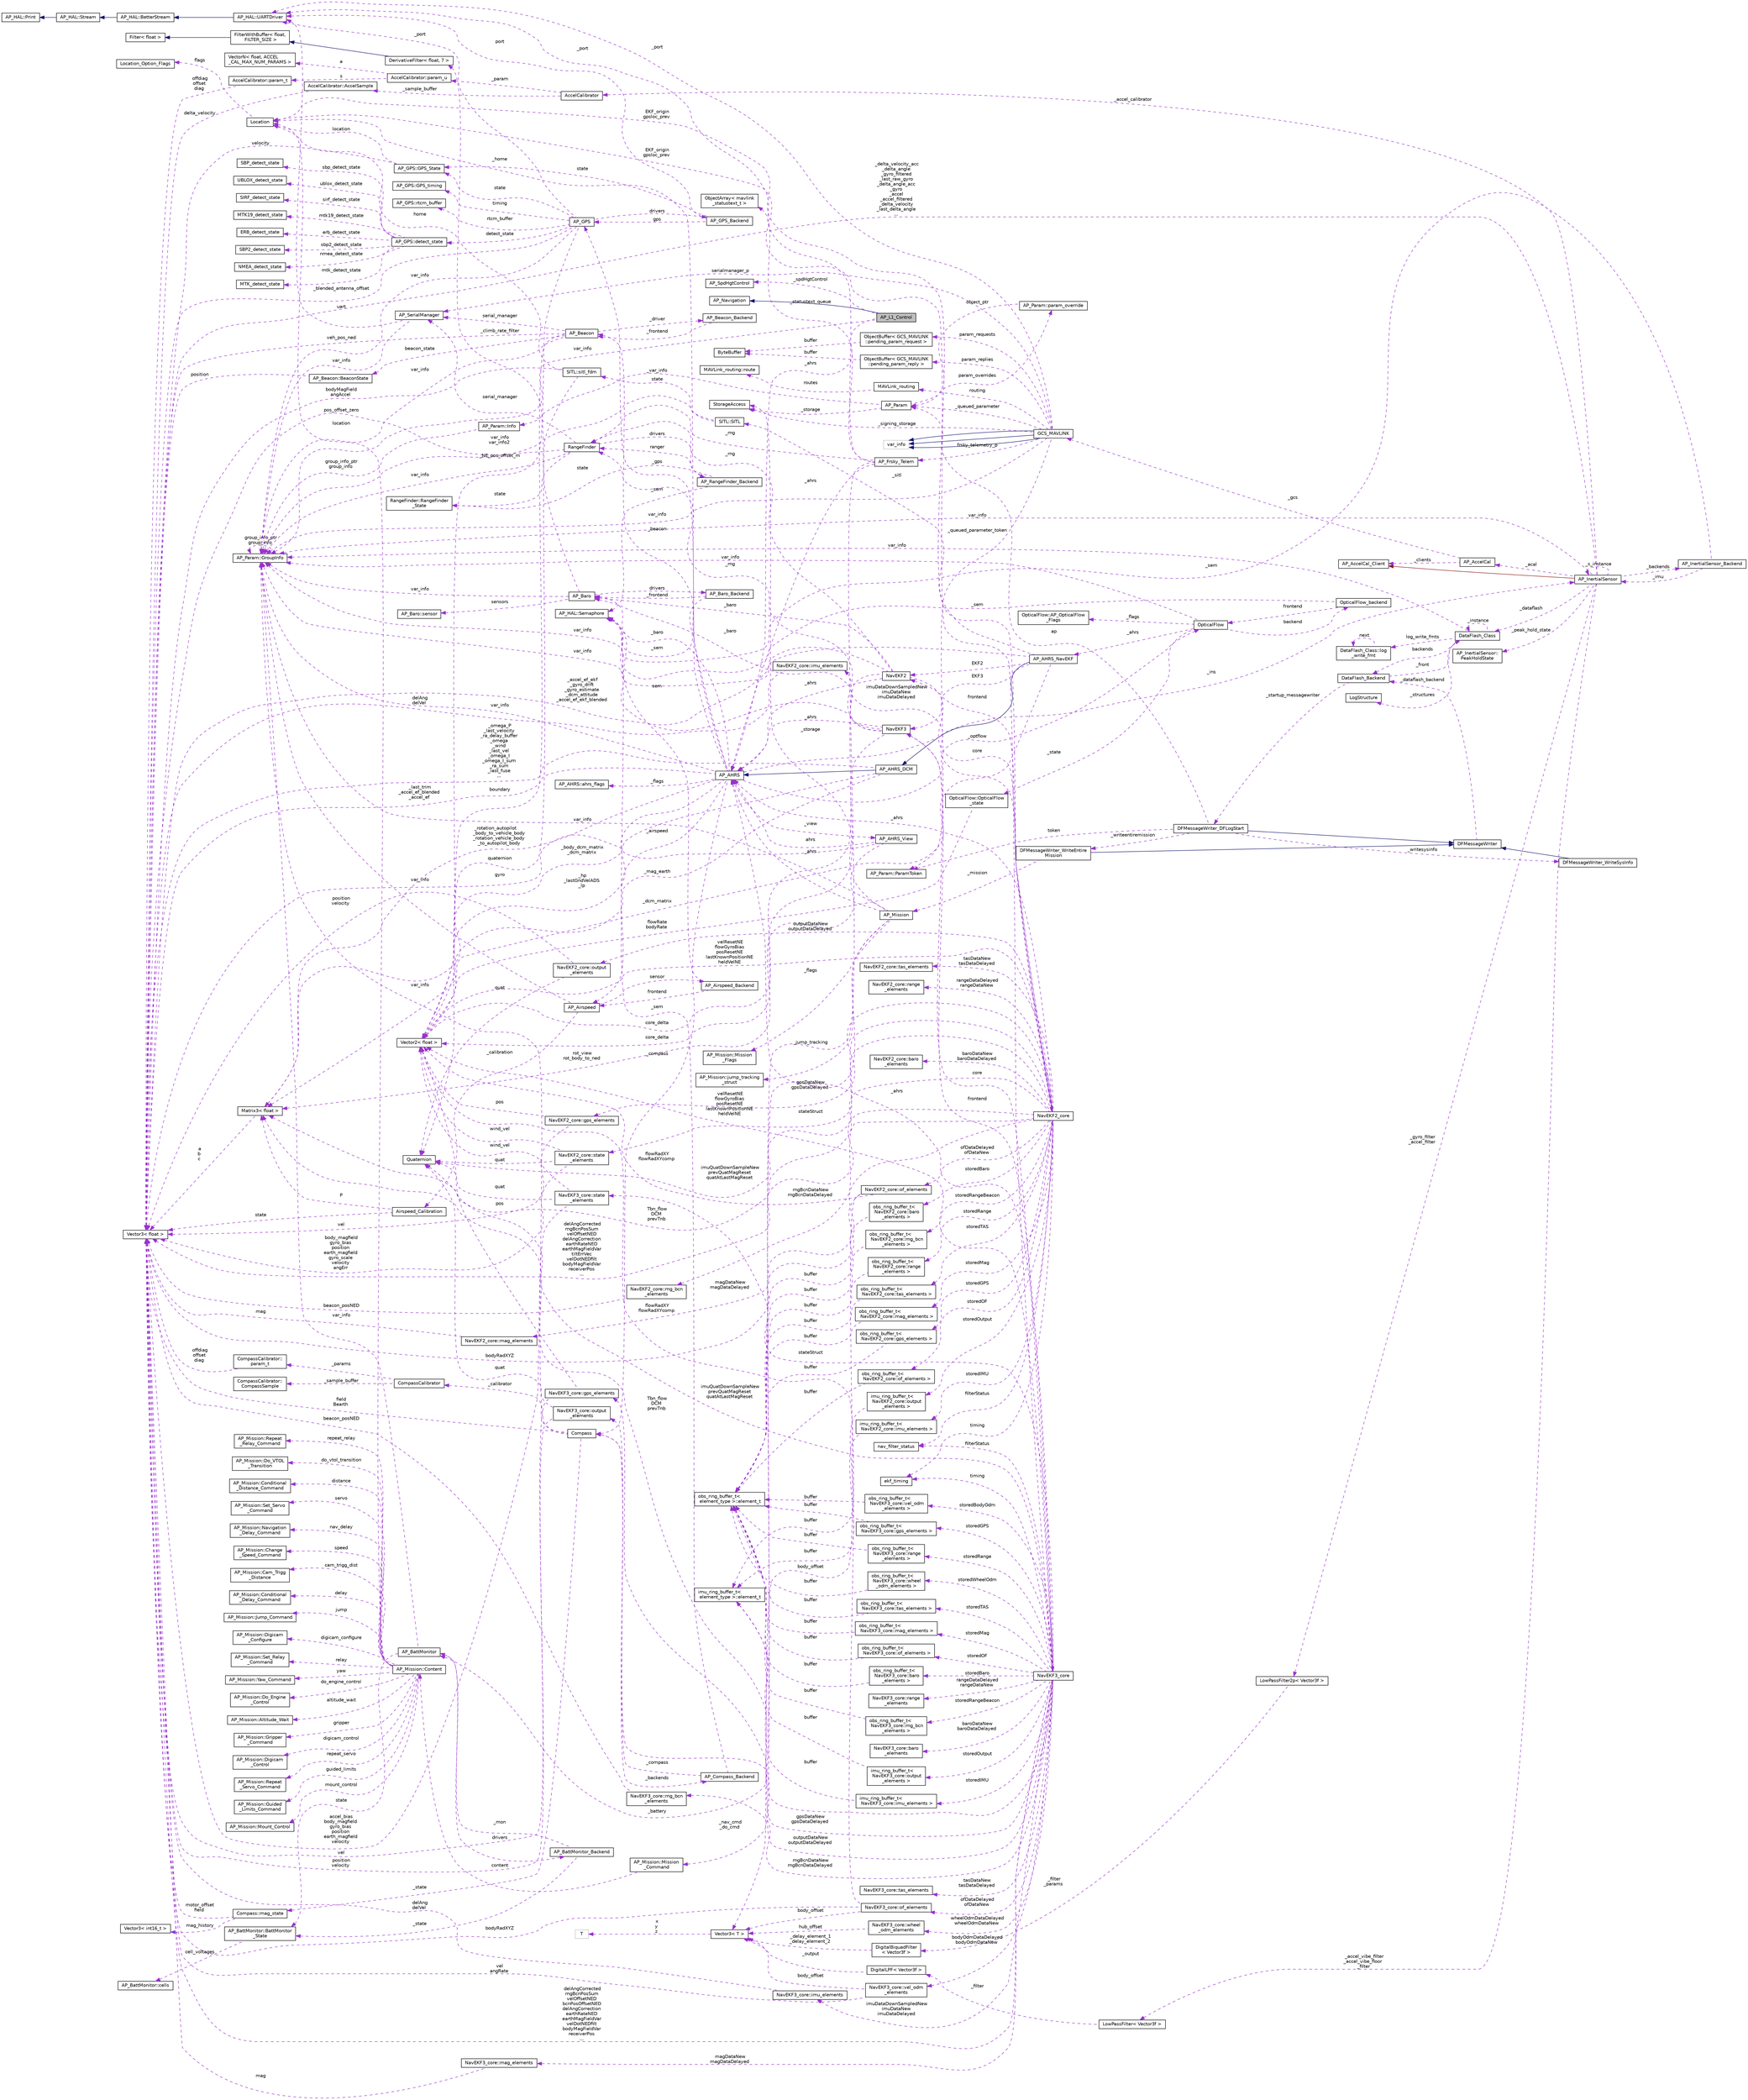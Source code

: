 digraph "AP_L1_Control"
{
 // INTERACTIVE_SVG=YES
  edge [fontname="Helvetica",fontsize="10",labelfontname="Helvetica",labelfontsize="10"];
  node [fontname="Helvetica",fontsize="10",shape=record];
  rankdir="LR";
  Node1 [label="AP_L1_Control",height=0.2,width=0.4,color="black", fillcolor="grey75", style="filled", fontcolor="black"];
  Node2 -> Node1 [dir="back",color="midnightblue",fontsize="10",style="solid",fontname="Helvetica"];
  Node2 [label="AP_Navigation",height=0.2,width=0.4,color="black", fillcolor="white", style="filled",URL="$classAP__Navigation.html"];
  Node3 -> Node1 [dir="back",color="darkorchid3",fontsize="10",style="dashed",label=" var_info" ,fontname="Helvetica"];
  Node3 [label="AP_Param::GroupInfo",height=0.2,width=0.4,color="black", fillcolor="white", style="filled",URL="$structAP__Param_1_1GroupInfo.html"];
  Node3 -> Node3 [dir="back",color="darkorchid3",fontsize="10",style="dashed",label=" group_info_ptr\ngroup_info" ,fontname="Helvetica"];
  Node4 -> Node1 [dir="back",color="darkorchid3",fontsize="10",style="dashed",label=" _spdHgtControl" ,fontname="Helvetica"];
  Node4 [label="AP_SpdHgtControl",height=0.2,width=0.4,color="black", fillcolor="white", style="filled",URL="$classAP__SpdHgtControl.html"];
  Node5 -> Node1 [dir="back",color="darkorchid3",fontsize="10",style="dashed",label=" _ahrs" ,fontname="Helvetica"];
  Node5 [label="AP_AHRS",height=0.2,width=0.4,color="black", fillcolor="white", style="filled",URL="$classAP__AHRS.html"];
  Node6 -> Node5 [dir="back",color="darkorchid3",fontsize="10",style="dashed",label=" _rotation_autopilot\l_body_to_vehicle_body\n_rotation_vehicle_body\l_to_autopilot_body" ,fontname="Helvetica"];
  Node6 [label="Matrix3\< float \>",height=0.2,width=0.4,color="black", fillcolor="white", style="filled",URL="$classMatrix3.html"];
  Node7 -> Node6 [dir="back",color="darkorchid3",fontsize="10",style="dashed",label=" a\nb\nc" ,fontname="Helvetica"];
  Node7 [label="Vector3\< float \>",height=0.2,width=0.4,color="black", fillcolor="white", style="filled",URL="$classVector3.html"];
  Node8 -> Node5 [dir="back",color="darkorchid3",fontsize="10",style="dashed",label=" _flags" ,fontname="Helvetica"];
  Node8 [label="AP_AHRS::ahrs_flags",height=0.2,width=0.4,color="black", fillcolor="white", style="filled",URL="$structAP__AHRS_1_1ahrs__flags.html"];
  Node9 -> Node5 [dir="back",color="darkorchid3",fontsize="10",style="dashed",label=" _baro" ,fontname="Helvetica"];
  Node9 [label="AP_Baro",height=0.2,width=0.4,color="black", fillcolor="white", style="filled",URL="$classAP__Baro.html"];
  Node10 -> Node9 [dir="back",color="darkorchid3",fontsize="10",style="dashed",label=" sensors" ,fontname="Helvetica"];
  Node10 [label="AP_Baro::sensor",height=0.2,width=0.4,color="black", fillcolor="white", style="filled",URL="$structAP__Baro_1_1sensor.html"];
  Node11 -> Node9 [dir="back",color="darkorchid3",fontsize="10",style="dashed",label=" _climb_rate_filter" ,fontname="Helvetica"];
  Node11 [label="DerivativeFilter\< float, 7 \>",height=0.2,width=0.4,color="black", fillcolor="white", style="filled",URL="$classDerivativeFilter.html"];
  Node12 -> Node11 [dir="back",color="midnightblue",fontsize="10",style="solid",fontname="Helvetica"];
  Node12 [label="FilterWithBuffer\< float,\l FILTER_SIZE \>",height=0.2,width=0.4,color="black", fillcolor="white", style="filled",URL="$classFilterWithBuffer.html"];
  Node13 -> Node12 [dir="back",color="midnightblue",fontsize="10",style="solid",fontname="Helvetica"];
  Node13 [label="Filter\< float \>",height=0.2,width=0.4,color="black", fillcolor="white", style="filled",URL="$classFilter.html"];
  Node3 -> Node9 [dir="back",color="darkorchid3",fontsize="10",style="dashed",label=" var_info" ,fontname="Helvetica"];
  Node14 -> Node9 [dir="back",color="darkorchid3",fontsize="10",style="dashed",label=" drivers" ,fontname="Helvetica"];
  Node14 [label="AP_Baro_Backend",height=0.2,width=0.4,color="black", fillcolor="white", style="filled",URL="$classAP__Baro__Backend.html"];
  Node9 -> Node14 [dir="back",color="darkorchid3",fontsize="10",style="dashed",label=" _frontend" ,fontname="Helvetica"];
  Node15 -> Node14 [dir="back",color="darkorchid3",fontsize="10",style="dashed",label=" _sem" ,fontname="Helvetica"];
  Node15 [label="AP_HAL::Semaphore",height=0.2,width=0.4,color="black", fillcolor="white", style="filled",URL="$classAP__HAL_1_1Semaphore.html"];
  Node16 -> Node5 [dir="back",color="darkorchid3",fontsize="10",style="dashed",label=" _optflow" ,fontname="Helvetica"];
  Node16 [label="OpticalFlow",height=0.2,width=0.4,color="black", fillcolor="white", style="filled",URL="$classOpticalFlow.html"];
  Node17 -> Node16 [dir="back",color="darkorchid3",fontsize="10",style="dashed",label=" _ahrs" ,fontname="Helvetica"];
  Node17 [label="AP_AHRS_NavEKF",height=0.2,width=0.4,color="black", fillcolor="white", style="filled",URL="$classAP__AHRS__NavEKF.html"];
  Node18 -> Node17 [dir="back",color="midnightblue",fontsize="10",style="solid",fontname="Helvetica"];
  Node18 [label="AP_AHRS_DCM",height=0.2,width=0.4,color="black", fillcolor="white", style="filled",URL="$classAP__AHRS__DCM.html"];
  Node5 -> Node18 [dir="back",color="midnightblue",fontsize="10",style="solid",fontname="Helvetica"];
  Node6 -> Node18 [dir="back",color="darkorchid3",fontsize="10",style="dashed",label=" _body_dcm_matrix\n_dcm_matrix" ,fontname="Helvetica"];
  Node7 -> Node18 [dir="back",color="darkorchid3",fontsize="10",style="dashed",label=" _omega_P\n_last_velocity\n_ra_delay_buffer\n_omega\n_wind\n_last_vel\n_omega_I\n_omega_I_sum\n_ra_sum\n_last_fuse\n..." ,fontname="Helvetica"];
  Node19 -> Node18 [dir="back",color="darkorchid3",fontsize="10",style="dashed",label=" _mag_earth" ,fontname="Helvetica"];
  Node19 [label="Vector2\< float \>",height=0.2,width=0.4,color="black", fillcolor="white", style="filled",URL="$structVector2.html"];
  Node6 -> Node17 [dir="back",color="darkorchid3",fontsize="10",style="dashed",label=" _dcm_matrix" ,fontname="Helvetica"];
  Node20 -> Node17 [dir="back",color="darkorchid3",fontsize="10",style="dashed",label=" EKF2" ,fontname="Helvetica"];
  Node20 [label="NavEKF2",height=0.2,width=0.4,color="black", fillcolor="white", style="filled",URL="$classNavEKF2.html"];
  Node9 -> Node20 [dir="back",color="darkorchid3",fontsize="10",style="dashed",label=" _baro" ,fontname="Helvetica"];
  Node3 -> Node20 [dir="back",color="darkorchid3",fontsize="10",style="dashed",label=" var_info" ,fontname="Helvetica"];
  Node19 -> Node20 [dir="back",color="darkorchid3",fontsize="10",style="dashed",label=" core_delta" ,fontname="Helvetica"];
  Node21 -> Node20 [dir="back",color="darkorchid3",fontsize="10",style="dashed",label=" _rng" ,fontname="Helvetica"];
  Node21 [label="RangeFinder",height=0.2,width=0.4,color="black", fillcolor="white", style="filled",URL="$classRangeFinder.html"];
  Node22 -> Node21 [dir="back",color="darkorchid3",fontsize="10",style="dashed",label=" serial_manager" ,fontname="Helvetica"];
  Node22 [label="AP_SerialManager",height=0.2,width=0.4,color="black", fillcolor="white", style="filled",URL="$classAP__SerialManager.html"];
  Node23 -> Node22 [dir="back",color="darkorchid3",fontsize="10",style="dashed",label=" uart" ,fontname="Helvetica"];
  Node23 [label="AP_HAL::UARTDriver",height=0.2,width=0.4,color="black", fillcolor="white", style="filled",URL="$classAP__HAL_1_1UARTDriver.html"];
  Node24 -> Node23 [dir="back",color="midnightblue",fontsize="10",style="solid",fontname="Helvetica"];
  Node24 [label="AP_HAL::BetterStream",height=0.2,width=0.4,color="black", fillcolor="white", style="filled",URL="$classAP__HAL_1_1BetterStream.html"];
  Node25 -> Node24 [dir="back",color="midnightblue",fontsize="10",style="solid",fontname="Helvetica"];
  Node25 [label="AP_HAL::Stream",height=0.2,width=0.4,color="black", fillcolor="white", style="filled",URL="$classAP__HAL_1_1Stream.html"];
  Node26 -> Node25 [dir="back",color="midnightblue",fontsize="10",style="solid",fontname="Helvetica"];
  Node26 [label="AP_HAL::Print",height=0.2,width=0.4,color="black", fillcolor="white", style="filled",URL="$classAP__HAL_1_1Print.html"];
  Node3 -> Node22 [dir="back",color="darkorchid3",fontsize="10",style="dashed",label=" var_info" ,fontname="Helvetica"];
  Node27 -> Node21 [dir="back",color="darkorchid3",fontsize="10",style="dashed",label=" state" ,fontname="Helvetica"];
  Node27 [label="RangeFinder::RangeFinder\l_State",height=0.2,width=0.4,color="black", fillcolor="white", style="filled",URL="$structRangeFinder_1_1RangeFinder__State.html"];
  Node3 -> Node21 [dir="back",color="darkorchid3",fontsize="10",style="dashed",label=" var_info" ,fontname="Helvetica"];
  Node7 -> Node21 [dir="back",color="darkorchid3",fontsize="10",style="dashed",label=" pos_offset_zero" ,fontname="Helvetica"];
  Node28 -> Node21 [dir="back",color="darkorchid3",fontsize="10",style="dashed",label=" drivers" ,fontname="Helvetica"];
  Node28 [label="AP_RangeFinder_Backend",height=0.2,width=0.4,color="black", fillcolor="white", style="filled",URL="$classAP__RangeFinder__Backend.html"];
  Node27 -> Node28 [dir="back",color="darkorchid3",fontsize="10",style="dashed",label=" state" ,fontname="Helvetica"];
  Node15 -> Node28 [dir="back",color="darkorchid3",fontsize="10",style="dashed",label=" _sem" ,fontname="Helvetica"];
  Node21 -> Node28 [dir="back",color="darkorchid3",fontsize="10",style="dashed",label=" ranger" ,fontname="Helvetica"];
  Node5 -> Node20 [dir="back",color="darkorchid3",fontsize="10",style="dashed",label=" _ahrs" ,fontname="Helvetica"];
  Node29 -> Node20 [dir="back",color="darkorchid3",fontsize="10",style="dashed",label=" core" ,fontname="Helvetica"];
  Node29 [label="NavEKF2_core",height=0.2,width=0.4,color="black", fillcolor="white", style="filled",URL="$classNavEKF2__core.html"];
  Node30 -> Node29 [dir="back",color="darkorchid3",fontsize="10",style="dashed",label=" magDataNew\nmagDataDelayed" ,fontname="Helvetica"];
  Node30 [label="NavEKF2_core::mag_elements",height=0.2,width=0.4,color="black", fillcolor="white", style="filled",URL="$structNavEKF2__core_1_1mag__elements.html"];
  Node7 -> Node30 [dir="back",color="darkorchid3",fontsize="10",style="dashed",label=" mag" ,fontname="Helvetica"];
  Node6 -> Node29 [dir="back",color="darkorchid3",fontsize="10",style="dashed",label=" Tbn_flow\nDCM\nprevTnb" ,fontname="Helvetica"];
  Node20 -> Node29 [dir="back",color="darkorchid3",fontsize="10",style="dashed",label=" frontend" ,fontname="Helvetica"];
  Node31 -> Node29 [dir="back",color="darkorchid3",fontsize="10",style="dashed",label=" baroDataNew\nbaroDataDelayed" ,fontname="Helvetica"];
  Node31 [label="NavEKF2_core::baro\l_elements",height=0.2,width=0.4,color="black", fillcolor="white", style="filled",URL="$structNavEKF2__core_1_1baro__elements.html"];
  Node32 -> Node29 [dir="back",color="darkorchid3",fontsize="10",style="dashed",label=" storedIMU" ,fontname="Helvetica"];
  Node32 [label="imu_ring_buffer_t\<\l NavEKF2_core::imu_elements \>",height=0.2,width=0.4,color="black", fillcolor="white", style="filled",URL="$classimu__ring__buffer__t.html"];
  Node33 -> Node32 [dir="back",color="darkorchid3",fontsize="10",style="dashed",label=" buffer" ,fontname="Helvetica"];
  Node33 [label="imu_ring_buffer_t\<\l element_type \>::element_t",height=0.2,width=0.4,color="black", fillcolor="white", style="filled",URL="$structimu__ring__buffer__t_1_1element__t.html"];
  Node34 -> Node29 [dir="back",color="darkorchid3",fontsize="10",style="dashed",label=" rngBcnDataNew\nrngBcnDataDelayed" ,fontname="Helvetica"];
  Node34 [label="NavEKF2_core::rng_bcn\l_elements",height=0.2,width=0.4,color="black", fillcolor="white", style="filled",URL="$structNavEKF2__core_1_1rng__bcn__elements.html"];
  Node7 -> Node34 [dir="back",color="darkorchid3",fontsize="10",style="dashed",label=" beacon_posNED" ,fontname="Helvetica"];
  Node35 -> Node29 [dir="back",color="darkorchid3",fontsize="10",style="dashed",label=" ofDataDelayed\nofDataNew" ,fontname="Helvetica"];
  Node35 [label="NavEKF2_core::of_elements",height=0.2,width=0.4,color="black", fillcolor="white", style="filled",URL="$structNavEKF2__core_1_1of__elements.html"];
  Node7 -> Node35 [dir="back",color="darkorchid3",fontsize="10",style="dashed",label=" bodyRadXYZ" ,fontname="Helvetica"];
  Node36 -> Node35 [dir="back",color="darkorchid3",fontsize="10",style="dashed",label=" body_offset" ,fontname="Helvetica"];
  Node36 [label="Vector3\< T \>",height=0.2,width=0.4,color="black", fillcolor="white", style="filled",URL="$classVector3.html"];
  Node37 -> Node36 [dir="back",color="darkorchid3",fontsize="10",style="dashed",label=" x\ny\nz" ,fontname="Helvetica"];
  Node37 [label="T",height=0.2,width=0.4,color="grey75", fillcolor="white", style="filled"];
  Node19 -> Node35 [dir="back",color="darkorchid3",fontsize="10",style="dashed",label=" flowRadXY\nflowRadXYcomp" ,fontname="Helvetica"];
  Node38 -> Node29 [dir="back",color="darkorchid3",fontsize="10",style="dashed",label=" storedGPS" ,fontname="Helvetica"];
  Node38 [label="obs_ring_buffer_t\<\l NavEKF2_core::gps_elements \>",height=0.2,width=0.4,color="black", fillcolor="white", style="filled",URL="$classobs__ring__buffer__t.html"];
  Node39 -> Node38 [dir="back",color="darkorchid3",fontsize="10",style="dashed",label=" buffer" ,fontname="Helvetica"];
  Node39 [label="obs_ring_buffer_t\<\l element_type \>::element_t",height=0.2,width=0.4,color="black", fillcolor="white", style="filled",URL="$structobs__ring__buffer__t_1_1element__t.html"];
  Node40 -> Node29 [dir="back",color="darkorchid3",fontsize="10",style="dashed",label=" timing" ,fontname="Helvetica"];
  Node40 [label="ekf_timing",height=0.2,width=0.4,color="black", fillcolor="white", style="filled",URL="$structekf__timing.html"];
  Node41 -> Node29 [dir="back",color="darkorchid3",fontsize="10",style="dashed",label=" tasDataNew\ntasDataDelayed" ,fontname="Helvetica"];
  Node41 [label="NavEKF2_core::tas_elements",height=0.2,width=0.4,color="black", fillcolor="white", style="filled",URL="$structNavEKF2__core_1_1tas__elements.html"];
  Node42 -> Node29 [dir="back",color="darkorchid3",fontsize="10",style="dashed",label=" imuQuatDownSampleNew\nprevQuatMagReset\nquatAtLastMagReset" ,fontname="Helvetica"];
  Node42 [label="Quaternion",height=0.2,width=0.4,color="black", fillcolor="white", style="filled",URL="$classQuaternion.html"];
  Node43 -> Node29 [dir="back",color="darkorchid3",fontsize="10",style="dashed",label=" stateStruct" ,fontname="Helvetica"];
  Node43 [label="NavEKF2_core::state\l_elements",height=0.2,width=0.4,color="black", fillcolor="white", style="filled",URL="$structNavEKF2__core_1_1state__elements.html"];
  Node42 -> Node43 [dir="back",color="darkorchid3",fontsize="10",style="dashed",label=" quat" ,fontname="Helvetica"];
  Node7 -> Node43 [dir="back",color="darkorchid3",fontsize="10",style="dashed",label=" body_magfield\ngyro_bias\nposition\nearth_magfield\ngyro_scale\nvelocity\nangErr" ,fontname="Helvetica"];
  Node19 -> Node43 [dir="back",color="darkorchid3",fontsize="10",style="dashed",label=" wind_vel" ,fontname="Helvetica"];
  Node44 -> Node29 [dir="back",color="darkorchid3",fontsize="10",style="dashed",label=" storedOF" ,fontname="Helvetica"];
  Node44 [label="obs_ring_buffer_t\<\l NavEKF2_core::of_elements \>",height=0.2,width=0.4,color="black", fillcolor="white", style="filled",URL="$classobs__ring__buffer__t.html"];
  Node39 -> Node44 [dir="back",color="darkorchid3",fontsize="10",style="dashed",label=" buffer" ,fontname="Helvetica"];
  Node45 -> Node29 [dir="back",color="darkorchid3",fontsize="10",style="dashed",label=" imuDataDownSampledNew\nimuDataNew\nimuDataDelayed" ,fontname="Helvetica"];
  Node45 [label="NavEKF2_core::imu_elements",height=0.2,width=0.4,color="black", fillcolor="white", style="filled",URL="$structNavEKF2__core_1_1imu__elements.html"];
  Node7 -> Node45 [dir="back",color="darkorchid3",fontsize="10",style="dashed",label=" delAng\ndelVel" ,fontname="Helvetica"];
  Node7 -> Node29 [dir="back",color="darkorchid3",fontsize="10",style="dashed",label=" delAngCorrected\nrngBcnPosSum\nvelOffsetNED\ndelAngCorrection\nearthRateNED\nearthMagFieldVar\ntiltErrVec\nvelDotNEDfilt\nbodyMagFieldVar\nreceiverPos\n..." ,fontname="Helvetica"];
  Node46 -> Node29 [dir="back",color="darkorchid3",fontsize="10",style="dashed",label=" filterStatus" ,fontname="Helvetica"];
  Node46 [label="nav_filter_status",height=0.2,width=0.4,color="black", fillcolor="white", style="filled",URL="$unionnav__filter__status.html"];
  Node47 -> Node29 [dir="back",color="darkorchid3",fontsize="10",style="dashed",label=" outputDataNew\noutputDataDelayed" ,fontname="Helvetica"];
  Node47 [label="NavEKF2_core::output\l_elements",height=0.2,width=0.4,color="black", fillcolor="white", style="filled",URL="$structNavEKF2__core_1_1output__elements.html"];
  Node42 -> Node47 [dir="back",color="darkorchid3",fontsize="10",style="dashed",label=" quat" ,fontname="Helvetica"];
  Node7 -> Node47 [dir="back",color="darkorchid3",fontsize="10",style="dashed",label=" position\nvelocity" ,fontname="Helvetica"];
  Node48 -> Node29 [dir="back",color="darkorchid3",fontsize="10",style="dashed",label=" gpsDataNew\ngpsDataDelayed" ,fontname="Helvetica"];
  Node48 [label="NavEKF2_core::gps_elements",height=0.2,width=0.4,color="black", fillcolor="white", style="filled",URL="$structNavEKF2__core_1_1gps__elements.html"];
  Node7 -> Node48 [dir="back",color="darkorchid3",fontsize="10",style="dashed",label=" vel" ,fontname="Helvetica"];
  Node19 -> Node48 [dir="back",color="darkorchid3",fontsize="10",style="dashed",label=" pos" ,fontname="Helvetica"];
  Node19 -> Node29 [dir="back",color="darkorchid3",fontsize="10",style="dashed",label=" velResetNE\nflowGyroBias\nposResetNE\nlastKnownPositionNE\nheldVelNE" ,fontname="Helvetica"];
  Node49 -> Node29 [dir="back",color="darkorchid3",fontsize="10",style="dashed",label=" storedBaro" ,fontname="Helvetica"];
  Node49 [label="obs_ring_buffer_t\<\l NavEKF2_core::baro\l_elements \>",height=0.2,width=0.4,color="black", fillcolor="white", style="filled",URL="$classobs__ring__buffer__t.html"];
  Node39 -> Node49 [dir="back",color="darkorchid3",fontsize="10",style="dashed",label=" buffer" ,fontname="Helvetica"];
  Node50 -> Node29 [dir="back",color="darkorchid3",fontsize="10",style="dashed",label=" storedRangeBeacon" ,fontname="Helvetica"];
  Node50 [label="obs_ring_buffer_t\<\l NavEKF2_core::rng_bcn\l_elements \>",height=0.2,width=0.4,color="black", fillcolor="white", style="filled",URL="$classobs__ring__buffer__t.html"];
  Node39 -> Node50 [dir="back",color="darkorchid3",fontsize="10",style="dashed",label=" buffer" ,fontname="Helvetica"];
  Node51 -> Node29 [dir="back",color="darkorchid3",fontsize="10",style="dashed",label=" storedRange" ,fontname="Helvetica"];
  Node51 [label="obs_ring_buffer_t\<\l NavEKF2_core::range\l_elements \>",height=0.2,width=0.4,color="black", fillcolor="white", style="filled",URL="$classobs__ring__buffer__t.html"];
  Node39 -> Node51 [dir="back",color="darkorchid3",fontsize="10",style="dashed",label=" buffer" ,fontname="Helvetica"];
  Node52 -> Node29 [dir="back",color="darkorchid3",fontsize="10",style="dashed",label=" storedTAS" ,fontname="Helvetica"];
  Node52 [label="obs_ring_buffer_t\<\l NavEKF2_core::tas_elements \>",height=0.2,width=0.4,color="black", fillcolor="white", style="filled",URL="$classobs__ring__buffer__t.html"];
  Node39 -> Node52 [dir="back",color="darkorchid3",fontsize="10",style="dashed",label=" buffer" ,fontname="Helvetica"];
  Node5 -> Node29 [dir="back",color="darkorchid3",fontsize="10",style="dashed",label=" _ahrs" ,fontname="Helvetica"];
  Node53 -> Node29 [dir="back",color="darkorchid3",fontsize="10",style="dashed",label=" storedMag" ,fontname="Helvetica"];
  Node53 [label="obs_ring_buffer_t\<\l NavEKF2_core::mag_elements \>",height=0.2,width=0.4,color="black", fillcolor="white", style="filled",URL="$classobs__ring__buffer__t.html"];
  Node39 -> Node53 [dir="back",color="darkorchid3",fontsize="10",style="dashed",label=" buffer" ,fontname="Helvetica"];
  Node54 -> Node29 [dir="back",color="darkorchid3",fontsize="10",style="dashed",label=" rangeDataDelayed\nrangeDataNew" ,fontname="Helvetica"];
  Node54 [label="NavEKF2_core::range\l_elements",height=0.2,width=0.4,color="black", fillcolor="white", style="filled",URL="$structNavEKF2__core_1_1range__elements.html"];
  Node55 -> Node29 [dir="back",color="darkorchid3",fontsize="10",style="dashed",label=" EKF_origin\ngpsloc_prev" ,fontname="Helvetica"];
  Node55 [label="Location",height=0.2,width=0.4,color="black", fillcolor="white", style="filled",URL="$structLocation.html"];
  Node56 -> Node55 [dir="back",color="darkorchid3",fontsize="10",style="dashed",label=" flags" ,fontname="Helvetica"];
  Node56 [label="Location_Option_Flags",height=0.2,width=0.4,color="black", fillcolor="white", style="filled",URL="$structLocation__Option__Flags.html"];
  Node57 -> Node29 [dir="back",color="darkorchid3",fontsize="10",style="dashed",label=" storedOutput" ,fontname="Helvetica"];
  Node57 [label="imu_ring_buffer_t\<\l NavEKF2_core::output\l_elements \>",height=0.2,width=0.4,color="black", fillcolor="white", style="filled",URL="$classimu__ring__buffer__t.html"];
  Node33 -> Node57 [dir="back",color="darkorchid3",fontsize="10",style="dashed",label=" buffer" ,fontname="Helvetica"];
  Node58 -> Node17 [dir="back",color="darkorchid3",fontsize="10",style="dashed",label=" EKF3" ,fontname="Helvetica"];
  Node58 [label="NavEKF3",height=0.2,width=0.4,color="black", fillcolor="white", style="filled",URL="$classNavEKF3.html"];
  Node59 -> Node58 [dir="back",color="darkorchid3",fontsize="10",style="dashed",label=" core" ,fontname="Helvetica"];
  Node59 [label="NavEKF3_core",height=0.2,width=0.4,color="black", fillcolor="white", style="filled",URL="$classNavEKF3__core.html"];
  Node60 -> Node59 [dir="back",color="darkorchid3",fontsize="10",style="dashed",label=" storedMag" ,fontname="Helvetica"];
  Node60 [label="obs_ring_buffer_t\<\l NavEKF3_core::mag_elements \>",height=0.2,width=0.4,color="black", fillcolor="white", style="filled",URL="$classobs__ring__buffer__t.html"];
  Node39 -> Node60 [dir="back",color="darkorchid3",fontsize="10",style="dashed",label=" buffer" ,fontname="Helvetica"];
  Node61 -> Node59 [dir="back",color="darkorchid3",fontsize="10",style="dashed",label=" outputDataNew\noutputDataDelayed" ,fontname="Helvetica"];
  Node61 [label="NavEKF3_core::output\l_elements",height=0.2,width=0.4,color="black", fillcolor="white", style="filled",URL="$structNavEKF3__core_1_1output__elements.html"];
  Node42 -> Node61 [dir="back",color="darkorchid3",fontsize="10",style="dashed",label=" quat" ,fontname="Helvetica"];
  Node7 -> Node61 [dir="back",color="darkorchid3",fontsize="10",style="dashed",label=" position\nvelocity" ,fontname="Helvetica"];
  Node62 -> Node59 [dir="back",color="darkorchid3",fontsize="10",style="dashed",label=" gpsDataNew\ngpsDataDelayed" ,fontname="Helvetica"];
  Node62 [label="NavEKF3_core::gps_elements",height=0.2,width=0.4,color="black", fillcolor="white", style="filled",URL="$structNavEKF3__core_1_1gps__elements.html"];
  Node7 -> Node62 [dir="back",color="darkorchid3",fontsize="10",style="dashed",label=" vel" ,fontname="Helvetica"];
  Node19 -> Node62 [dir="back",color="darkorchid3",fontsize="10",style="dashed",label=" pos" ,fontname="Helvetica"];
  Node6 -> Node59 [dir="back",color="darkorchid3",fontsize="10",style="dashed",label=" Tbn_flow\nDCM\nprevTnb" ,fontname="Helvetica"];
  Node58 -> Node59 [dir="back",color="darkorchid3",fontsize="10",style="dashed",label=" frontend" ,fontname="Helvetica"];
  Node63 -> Node59 [dir="back",color="darkorchid3",fontsize="10",style="dashed",label=" storedOF" ,fontname="Helvetica"];
  Node63 [label="obs_ring_buffer_t\<\l NavEKF3_core::of_elements \>",height=0.2,width=0.4,color="black", fillcolor="white", style="filled",URL="$classobs__ring__buffer__t.html"];
  Node39 -> Node63 [dir="back",color="darkorchid3",fontsize="10",style="dashed",label=" buffer" ,fontname="Helvetica"];
  Node40 -> Node59 [dir="back",color="darkorchid3",fontsize="10",style="dashed",label=" timing" ,fontname="Helvetica"];
  Node64 -> Node59 [dir="back",color="darkorchid3",fontsize="10",style="dashed",label=" wheelOdmDataDelayed\nwheelOdmDataNew" ,fontname="Helvetica"];
  Node64 [label="NavEKF3_core::wheel\l_odm_elements",height=0.2,width=0.4,color="black", fillcolor="white", style="filled",URL="$structNavEKF3__core_1_1wheel__odm__elements.html"];
  Node36 -> Node64 [dir="back",color="darkorchid3",fontsize="10",style="dashed",label=" hub_offset" ,fontname="Helvetica"];
  Node65 -> Node59 [dir="back",color="darkorchid3",fontsize="10",style="dashed",label=" bodyOdmDataDelayed\nbodyOdmDataNew" ,fontname="Helvetica"];
  Node65 [label="NavEKF3_core::vel_odm\l_elements",height=0.2,width=0.4,color="black", fillcolor="white", style="filled",URL="$structNavEKF3__core_1_1vel__odm__elements.html"];
  Node7 -> Node65 [dir="back",color="darkorchid3",fontsize="10",style="dashed",label=" vel\nangRate" ,fontname="Helvetica"];
  Node36 -> Node65 [dir="back",color="darkorchid3",fontsize="10",style="dashed",label=" body_offset" ,fontname="Helvetica"];
  Node42 -> Node59 [dir="back",color="darkorchid3",fontsize="10",style="dashed",label=" imuQuatDownSampleNew\nprevQuatMagReset\nquatAtLastMagReset" ,fontname="Helvetica"];
  Node66 -> Node59 [dir="back",color="darkorchid3",fontsize="10",style="dashed",label=" storedWheelOdm" ,fontname="Helvetica"];
  Node66 [label="obs_ring_buffer_t\<\l NavEKF3_core::wheel\l_odm_elements \>",height=0.2,width=0.4,color="black", fillcolor="white", style="filled",URL="$classobs__ring__buffer__t.html"];
  Node39 -> Node66 [dir="back",color="darkorchid3",fontsize="10",style="dashed",label=" buffer" ,fontname="Helvetica"];
  Node7 -> Node59 [dir="back",color="darkorchid3",fontsize="10",style="dashed",label=" delAngCorrected\nrngBcnPosSum\nvelOffsetNED\nbcnPosOffsetNED\ndelAngCorrection\nearthRateNED\nearthMagFieldVar\nvelDotNEDfilt\nbodyMagFieldVar\nreceiverPos\n..." ,fontname="Helvetica"];
  Node46 -> Node59 [dir="back",color="darkorchid3",fontsize="10",style="dashed",label=" filterStatus" ,fontname="Helvetica"];
  Node67 -> Node59 [dir="back",color="darkorchid3",fontsize="10",style="dashed",label=" magDataNew\nmagDataDelayed" ,fontname="Helvetica"];
  Node67 [label="NavEKF3_core::mag_elements",height=0.2,width=0.4,color="black", fillcolor="white", style="filled",URL="$structNavEKF3__core_1_1mag__elements.html"];
  Node7 -> Node67 [dir="back",color="darkorchid3",fontsize="10",style="dashed",label=" mag" ,fontname="Helvetica"];
  Node19 -> Node59 [dir="back",color="darkorchid3",fontsize="10",style="dashed",label=" velResetNE\nflowGyroBias\nposResetNE\nlastKnownPositionNE\nheldVelNE" ,fontname="Helvetica"];
  Node68 -> Node59 [dir="back",color="darkorchid3",fontsize="10",style="dashed",label=" storedGPS" ,fontname="Helvetica"];
  Node68 [label="obs_ring_buffer_t\<\l NavEKF3_core::gps_elements \>",height=0.2,width=0.4,color="black", fillcolor="white", style="filled",URL="$classobs__ring__buffer__t.html"];
  Node39 -> Node68 [dir="back",color="darkorchid3",fontsize="10",style="dashed",label=" buffer" ,fontname="Helvetica"];
  Node69 -> Node59 [dir="back",color="darkorchid3",fontsize="10",style="dashed",label=" stateStruct" ,fontname="Helvetica"];
  Node69 [label="NavEKF3_core::state\l_elements",height=0.2,width=0.4,color="black", fillcolor="white", style="filled",URL="$structNavEKF3__core_1_1state__elements.html"];
  Node42 -> Node69 [dir="back",color="darkorchid3",fontsize="10",style="dashed",label=" quat" ,fontname="Helvetica"];
  Node7 -> Node69 [dir="back",color="darkorchid3",fontsize="10",style="dashed",label=" accel_bias\nbody_magfield\ngyro_bias\nposition\nearth_magfield\nvelocity" ,fontname="Helvetica"];
  Node19 -> Node69 [dir="back",color="darkorchid3",fontsize="10",style="dashed",label=" wind_vel" ,fontname="Helvetica"];
  Node70 -> Node59 [dir="back",color="darkorchid3",fontsize="10",style="dashed",label=" storedRange" ,fontname="Helvetica"];
  Node70 [label="obs_ring_buffer_t\<\l NavEKF3_core::range\l_elements \>",height=0.2,width=0.4,color="black", fillcolor="white", style="filled",URL="$classobs__ring__buffer__t.html"];
  Node39 -> Node70 [dir="back",color="darkorchid3",fontsize="10",style="dashed",label=" buffer" ,fontname="Helvetica"];
  Node71 -> Node59 [dir="back",color="darkorchid3",fontsize="10",style="dashed",label=" rngBcnDataNew\nrngBcnDataDelayed" ,fontname="Helvetica"];
  Node71 [label="NavEKF3_core::rng_bcn\l_elements",height=0.2,width=0.4,color="black", fillcolor="white", style="filled",URL="$structNavEKF3__core_1_1rng__bcn__elements.html"];
  Node7 -> Node71 [dir="back",color="darkorchid3",fontsize="10",style="dashed",label=" beacon_posNED" ,fontname="Helvetica"];
  Node72 -> Node59 [dir="back",color="darkorchid3",fontsize="10",style="dashed",label=" baroDataNew\nbaroDataDelayed" ,fontname="Helvetica"];
  Node72 [label="NavEKF3_core::baro\l_elements",height=0.2,width=0.4,color="black", fillcolor="white", style="filled",URL="$structNavEKF3__core_1_1baro__elements.html"];
  Node5 -> Node59 [dir="back",color="darkorchid3",fontsize="10",style="dashed",label=" _ahrs" ,fontname="Helvetica"];
  Node73 -> Node59 [dir="back",color="darkorchid3",fontsize="10",style="dashed",label=" storedBaro" ,fontname="Helvetica"];
  Node73 [label="obs_ring_buffer_t\<\l NavEKF3_core::baro\l_elements \>",height=0.2,width=0.4,color="black", fillcolor="white", style="filled",URL="$classobs__ring__buffer__t.html"];
  Node39 -> Node73 [dir="back",color="darkorchid3",fontsize="10",style="dashed",label=" buffer" ,fontname="Helvetica"];
  Node55 -> Node59 [dir="back",color="darkorchid3",fontsize="10",style="dashed",label=" EKF_origin\ngpsloc_prev" ,fontname="Helvetica"];
  Node74 -> Node59 [dir="back",color="darkorchid3",fontsize="10",style="dashed",label=" tasDataNew\ntasDataDelayed" ,fontname="Helvetica"];
  Node74 [label="NavEKF3_core::tas_elements",height=0.2,width=0.4,color="black", fillcolor="white", style="filled",URL="$structNavEKF3__core_1_1tas__elements.html"];
  Node75 -> Node59 [dir="back",color="darkorchid3",fontsize="10",style="dashed",label=" storedIMU" ,fontname="Helvetica"];
  Node75 [label="imu_ring_buffer_t\<\l NavEKF3_core::imu_elements \>",height=0.2,width=0.4,color="black", fillcolor="white", style="filled",URL="$classimu__ring__buffer__t.html"];
  Node33 -> Node75 [dir="back",color="darkorchid3",fontsize="10",style="dashed",label=" buffer" ,fontname="Helvetica"];
  Node76 -> Node59 [dir="back",color="darkorchid3",fontsize="10",style="dashed",label=" storedRangeBeacon" ,fontname="Helvetica"];
  Node76 [label="obs_ring_buffer_t\<\l NavEKF3_core::rng_bcn\l_elements \>",height=0.2,width=0.4,color="black", fillcolor="white", style="filled",URL="$classobs__ring__buffer__t.html"];
  Node39 -> Node76 [dir="back",color="darkorchid3",fontsize="10",style="dashed",label=" buffer" ,fontname="Helvetica"];
  Node77 -> Node59 [dir="back",color="darkorchid3",fontsize="10",style="dashed",label=" storedBodyOdm" ,fontname="Helvetica"];
  Node77 [label="obs_ring_buffer_t\<\l NavEKF3_core::vel_odm\l_elements \>",height=0.2,width=0.4,color="black", fillcolor="white", style="filled",URL="$classobs__ring__buffer__t.html"];
  Node39 -> Node77 [dir="back",color="darkorchid3",fontsize="10",style="dashed",label=" buffer" ,fontname="Helvetica"];
  Node78 -> Node59 [dir="back",color="darkorchid3",fontsize="10",style="dashed",label=" ofDataDelayed\nofDataNew" ,fontname="Helvetica"];
  Node78 [label="NavEKF3_core::of_elements",height=0.2,width=0.4,color="black", fillcolor="white", style="filled",URL="$structNavEKF3__core_1_1of__elements.html"];
  Node7 -> Node78 [dir="back",color="darkorchid3",fontsize="10",style="dashed",label=" bodyRadXYZ" ,fontname="Helvetica"];
  Node36 -> Node78 [dir="back",color="darkorchid3",fontsize="10",style="dashed",label=" body_offset" ,fontname="Helvetica"];
  Node19 -> Node78 [dir="back",color="darkorchid3",fontsize="10",style="dashed",label=" flowRadXY\nflowRadXYcomp" ,fontname="Helvetica"];
  Node79 -> Node59 [dir="back",color="darkorchid3",fontsize="10",style="dashed",label=" rangeDataDelayed\nrangeDataNew" ,fontname="Helvetica"];
  Node79 [label="NavEKF3_core::range\l_elements",height=0.2,width=0.4,color="black", fillcolor="white", style="filled",URL="$structNavEKF3__core_1_1range__elements.html"];
  Node80 -> Node59 [dir="back",color="darkorchid3",fontsize="10",style="dashed",label=" imuDataDownSampledNew\nimuDataNew\nimuDataDelayed" ,fontname="Helvetica"];
  Node80 [label="NavEKF3_core::imu_elements",height=0.2,width=0.4,color="black", fillcolor="white", style="filled",URL="$structNavEKF3__core_1_1imu__elements.html"];
  Node7 -> Node80 [dir="back",color="darkorchid3",fontsize="10",style="dashed",label=" delAng\ndelVel" ,fontname="Helvetica"];
  Node81 -> Node59 [dir="back",color="darkorchid3",fontsize="10",style="dashed",label=" storedOutput" ,fontname="Helvetica"];
  Node81 [label="imu_ring_buffer_t\<\l NavEKF3_core::output\l_elements \>",height=0.2,width=0.4,color="black", fillcolor="white", style="filled",URL="$classimu__ring__buffer__t.html"];
  Node33 -> Node81 [dir="back",color="darkorchid3",fontsize="10",style="dashed",label=" buffer" ,fontname="Helvetica"];
  Node82 -> Node59 [dir="back",color="darkorchid3",fontsize="10",style="dashed",label=" storedTAS" ,fontname="Helvetica"];
  Node82 [label="obs_ring_buffer_t\<\l NavEKF3_core::tas_elements \>",height=0.2,width=0.4,color="black", fillcolor="white", style="filled",URL="$classobs__ring__buffer__t.html"];
  Node39 -> Node82 [dir="back",color="darkorchid3",fontsize="10",style="dashed",label=" buffer" ,fontname="Helvetica"];
  Node9 -> Node58 [dir="back",color="darkorchid3",fontsize="10",style="dashed",label=" _baro" ,fontname="Helvetica"];
  Node3 -> Node58 [dir="back",color="darkorchid3",fontsize="10",style="dashed",label=" var_info" ,fontname="Helvetica"];
  Node19 -> Node58 [dir="back",color="darkorchid3",fontsize="10",style="dashed",label=" core_delta" ,fontname="Helvetica"];
  Node21 -> Node58 [dir="back",color="darkorchid3",fontsize="10",style="dashed",label=" _rng" ,fontname="Helvetica"];
  Node5 -> Node58 [dir="back",color="darkorchid3",fontsize="10",style="dashed",label=" _ahrs" ,fontname="Helvetica"];
  Node83 -> Node17 [dir="back",color="darkorchid3",fontsize="10",style="dashed",label=" _sitl" ,fontname="Helvetica"];
  Node83 [label="SITL::SITL",height=0.2,width=0.4,color="black", fillcolor="white", style="filled",URL="$classSITL_1_1SITL.html"];
  Node3 -> Node83 [dir="back",color="darkorchid3",fontsize="10",style="dashed",label=" var_info\nvar_info2" ,fontname="Helvetica"];
  Node84 -> Node83 [dir="back",color="darkorchid3",fontsize="10",style="dashed",label=" state" ,fontname="Helvetica"];
  Node84 [label="SITL::sitl_fdm",height=0.2,width=0.4,color="black", fillcolor="white", style="filled",URL="$structSITL_1_1sitl__fdm.html"];
  Node42 -> Node84 [dir="back",color="darkorchid3",fontsize="10",style="dashed",label=" quaternion" ,fontname="Helvetica"];
  Node7 -> Node84 [dir="back",color="darkorchid3",fontsize="10",style="dashed",label=" bodyMagField\nangAccel" ,fontname="Helvetica"];
  Node55 -> Node84 [dir="back",color="darkorchid3",fontsize="10",style="dashed",label=" home" ,fontname="Helvetica"];
  Node7 -> Node17 [dir="back",color="darkorchid3",fontsize="10",style="dashed",label=" _accel_ef_ekf\n_gyro_drift\n_gyro_estimate\n_dcm_attitude\n_accel_ef_ekf_blended" ,fontname="Helvetica"];
  Node3 -> Node16 [dir="back",color="darkorchid3",fontsize="10",style="dashed",label=" var_info" ,fontname="Helvetica"];
  Node85 -> Node16 [dir="back",color="darkorchid3",fontsize="10",style="dashed",label=" _state" ,fontname="Helvetica"];
  Node85 [label="OpticalFlow::OpticalFlow\l_state",height=0.2,width=0.4,color="black", fillcolor="white", style="filled",URL="$structOpticalFlow_1_1OpticalFlow__state.html"];
  Node19 -> Node85 [dir="back",color="darkorchid3",fontsize="10",style="dashed",label=" flowRate\nbodyRate" ,fontname="Helvetica"];
  Node86 -> Node16 [dir="back",color="darkorchid3",fontsize="10",style="dashed",label=" backend" ,fontname="Helvetica"];
  Node86 [label="OpticalFlow_backend",height=0.2,width=0.4,color="black", fillcolor="white", style="filled",URL="$classOpticalFlow__backend.html"];
  Node16 -> Node86 [dir="back",color="darkorchid3",fontsize="10",style="dashed",label=" frontend" ,fontname="Helvetica"];
  Node15 -> Node86 [dir="back",color="darkorchid3",fontsize="10",style="dashed",label=" _sem" ,fontname="Helvetica"];
  Node87 -> Node16 [dir="back",color="darkorchid3",fontsize="10",style="dashed",label=" _flags" ,fontname="Helvetica"];
  Node87 [label="OpticalFlow::AP_OpticalFlow\l_Flags",height=0.2,width=0.4,color="black", fillcolor="white", style="filled",URL="$structOpticalFlow_1_1AP__OpticalFlow__Flags.html"];
  Node3 -> Node5 [dir="back",color="darkorchid3",fontsize="10",style="dashed",label=" var_info" ,fontname="Helvetica"];
  Node88 -> Node5 [dir="back",color="darkorchid3",fontsize="10",style="dashed",label=" _view" ,fontname="Helvetica"];
  Node88 [label="AP_AHRS_View",height=0.2,width=0.4,color="black", fillcolor="white", style="filled",URL="$classAP__AHRS__View.html"];
  Node6 -> Node88 [dir="back",color="darkorchid3",fontsize="10",style="dashed",label=" rot_view\nrot_body_to_ned" ,fontname="Helvetica"];
  Node7 -> Node88 [dir="back",color="darkorchid3",fontsize="10",style="dashed",label=" gyro" ,fontname="Helvetica"];
  Node5 -> Node88 [dir="back",color="darkorchid3",fontsize="10",style="dashed",label=" ahrs" ,fontname="Helvetica"];
  Node7 -> Node5 [dir="back",color="darkorchid3",fontsize="10",style="dashed",label=" _last_trim\n_accel_ef_blended\n_accel_ef" ,fontname="Helvetica"];
  Node89 -> Node5 [dir="back",color="darkorchid3",fontsize="10",style="dashed",label=" _ins" ,fontname="Helvetica"];
  Node89 [label="AP_InertialSensor",height=0.2,width=0.4,color="black", fillcolor="white", style="filled",URL="$classAP__InertialSensor.html"];
  Node90 -> Node89 [dir="back",color="firebrick4",fontsize="10",style="solid",fontname="Helvetica"];
  Node90 [label="AP_AccelCal_Client",height=0.2,width=0.4,color="black", fillcolor="white", style="filled",URL="$classAP__AccelCal__Client.html"];
  Node91 -> Node89 [dir="back",color="darkorchid3",fontsize="10",style="dashed",label=" _peak_hold_state" ,fontname="Helvetica"];
  Node91 [label="AP_InertialSensor::\lPeakHoldState",height=0.2,width=0.4,color="black", fillcolor="white", style="filled",URL="$structAP__InertialSensor_1_1PeakHoldState.html"];
  Node92 -> Node89 [dir="back",color="darkorchid3",fontsize="10",style="dashed",label=" _accel_vibe_filter\n_accel_vibe_floor\l_filter" ,fontname="Helvetica"];
  Node92 [label="LowPassFilter\< Vector3f \>",height=0.2,width=0.4,color="black", fillcolor="white", style="filled",URL="$classLowPassFilter.html"];
  Node93 -> Node92 [dir="back",color="darkorchid3",fontsize="10",style="dashed",label=" _filter" ,fontname="Helvetica"];
  Node93 [label="DigitalLPF\< Vector3f \>",height=0.2,width=0.4,color="black", fillcolor="white", style="filled",URL="$classDigitalLPF.html"];
  Node36 -> Node93 [dir="back",color="darkorchid3",fontsize="10",style="dashed",label=" _output" ,fontname="Helvetica"];
  Node94 -> Node89 [dir="back",color="darkorchid3",fontsize="10",style="dashed",label=" _backends" ,fontname="Helvetica"];
  Node94 [label="AP_InertialSensor_Backend",height=0.2,width=0.4,color="black", fillcolor="white", style="filled",URL="$classAP__InertialSensor__Backend.html"];
  Node15 -> Node94 [dir="back",color="darkorchid3",fontsize="10",style="dashed",label=" _sem" ,fontname="Helvetica"];
  Node89 -> Node94 [dir="back",color="darkorchid3",fontsize="10",style="dashed",label=" _imu" ,fontname="Helvetica"];
  Node95 -> Node89 [dir="back",color="darkorchid3",fontsize="10",style="dashed",label=" _gyro_filter\n_accel_filter" ,fontname="Helvetica"];
  Node95 [label="LowPassFilter2p\< Vector3f \>",height=0.2,width=0.4,color="black", fillcolor="white", style="filled",URL="$classLowPassFilter2p.html"];
  Node96 -> Node95 [dir="back",color="darkorchid3",fontsize="10",style="dashed",label=" _filter\n_params" ,fontname="Helvetica"];
  Node96 [label="DigitalBiquadFilter\l\< Vector3f \>",height=0.2,width=0.4,color="black", fillcolor="white", style="filled",URL="$classDigitalBiquadFilter.html"];
  Node36 -> Node96 [dir="back",color="darkorchid3",fontsize="10",style="dashed",label=" _delay_element_1\n_delay_element_2" ,fontname="Helvetica"];
  Node97 -> Node89 [dir="back",color="darkorchid3",fontsize="10",style="dashed",label=" _accel_calibrator" ,fontname="Helvetica"];
  Node97 [label="AccelCalibrator",height=0.2,width=0.4,color="black", fillcolor="white", style="filled",URL="$classAccelCalibrator.html"];
  Node98 -> Node97 [dir="back",color="darkorchid3",fontsize="10",style="dashed",label=" _param" ,fontname="Helvetica"];
  Node98 [label="AccelCalibrator::param_u",height=0.2,width=0.4,color="black", fillcolor="white", style="filled",URL="$unionAccelCalibrator_1_1param__u.html"];
  Node99 -> Node98 [dir="back",color="darkorchid3",fontsize="10",style="dashed",label=" s" ,fontname="Helvetica"];
  Node99 [label="AccelCalibrator::param_t",height=0.2,width=0.4,color="black", fillcolor="white", style="filled",URL="$structAccelCalibrator_1_1param__t.html"];
  Node7 -> Node99 [dir="back",color="darkorchid3",fontsize="10",style="dashed",label=" offdiag\noffset\ndiag" ,fontname="Helvetica"];
  Node100 -> Node98 [dir="back",color="darkorchid3",fontsize="10",style="dashed",label=" a" ,fontname="Helvetica"];
  Node100 [label="VectorN\< float, ACCEL\l_CAL_MAX_NUM_PARAMS \>",height=0.2,width=0.4,color="black", fillcolor="white", style="filled",URL="$classVectorN.html"];
  Node101 -> Node97 [dir="back",color="darkorchid3",fontsize="10",style="dashed",label=" _sample_buffer" ,fontname="Helvetica"];
  Node101 [label="AccelCalibrator::AccelSample",height=0.2,width=0.4,color="black", fillcolor="white", style="filled",URL="$structAccelCalibrator_1_1AccelSample.html"];
  Node7 -> Node101 [dir="back",color="darkorchid3",fontsize="10",style="dashed",label=" delta_velocity" ,fontname="Helvetica"];
  Node102 -> Node89 [dir="back",color="darkorchid3",fontsize="10",style="dashed",label=" _dataflash" ,fontname="Helvetica"];
  Node102 [label="DataFlash_Class",height=0.2,width=0.4,color="black", fillcolor="white", style="filled",URL="$classDataFlash__Class.html"];
  Node103 -> Node102 [dir="back",color="darkorchid3",fontsize="10",style="dashed",label=" log_write_fmts" ,fontname="Helvetica"];
  Node103 [label="DataFlash_Class::log\l_write_fmt",height=0.2,width=0.4,color="black", fillcolor="white", style="filled",URL="$structDataFlash__Class_1_1log__write__fmt.html"];
  Node103 -> Node103 [dir="back",color="darkorchid3",fontsize="10",style="dashed",label=" next" ,fontname="Helvetica"];
  Node104 -> Node102 [dir="back",color="darkorchid3",fontsize="10",style="dashed",label=" _structures" ,fontname="Helvetica"];
  Node104 [label="LogStructure",height=0.2,width=0.4,color="black", fillcolor="white", style="filled",URL="$structLogStructure.html"];
  Node102 -> Node102 [dir="back",color="darkorchid3",fontsize="10",style="dashed",label=" _instance" ,fontname="Helvetica"];
  Node105 -> Node102 [dir="back",color="darkorchid3",fontsize="10",style="dashed",label=" backends" ,fontname="Helvetica"];
  Node105 [label="DataFlash_Backend",height=0.2,width=0.4,color="black", fillcolor="white", style="filled",URL="$classDataFlash__Backend.html"];
  Node102 -> Node105 [dir="back",color="darkorchid3",fontsize="10",style="dashed",label=" _front" ,fontname="Helvetica"];
  Node106 -> Node105 [dir="back",color="darkorchid3",fontsize="10",style="dashed",label=" _startup_messagewriter" ,fontname="Helvetica"];
  Node106 [label="DFMessageWriter_DFLogStart",height=0.2,width=0.4,color="black", fillcolor="white", style="filled",URL="$classDFMessageWriter__DFLogStart.html"];
  Node107 -> Node106 [dir="back",color="midnightblue",fontsize="10",style="solid",fontname="Helvetica"];
  Node107 [label="DFMessageWriter",height=0.2,width=0.4,color="black", fillcolor="white", style="filled",URL="$classDFMessageWriter.html"];
  Node105 -> Node107 [dir="back",color="darkorchid3",fontsize="10",style="dashed",label=" _dataflash_backend" ,fontname="Helvetica"];
  Node108 -> Node106 [dir="back",color="darkorchid3",fontsize="10",style="dashed",label=" _writeentiremission" ,fontname="Helvetica"];
  Node108 [label="DFMessageWriter_WriteEntire\lMission",height=0.2,width=0.4,color="black", fillcolor="white", style="filled",URL="$classDFMessageWriter__WriteEntireMission.html"];
  Node107 -> Node108 [dir="back",color="midnightblue",fontsize="10",style="solid",fontname="Helvetica"];
  Node109 -> Node108 [dir="back",color="darkorchid3",fontsize="10",style="dashed",label=" _mission" ,fontname="Helvetica"];
  Node109 [label="AP_Mission",height=0.2,width=0.4,color="black", fillcolor="white", style="filled",URL="$classAP__Mission.html",tooltip="Object managing Mission. "];
  Node110 -> Node109 [dir="back",color="darkorchid3",fontsize="10",style="dashed",label=" _storage" ,fontname="Helvetica"];
  Node110 [label="StorageAccess",height=0.2,width=0.4,color="black", fillcolor="white", style="filled",URL="$classStorageAccess.html"];
  Node111 -> Node109 [dir="back",color="darkorchid3",fontsize="10",style="dashed",label=" _nav_cmd\n_do_cmd" ,fontname="Helvetica"];
  Node111 [label="AP_Mission::Mission\l_Command",height=0.2,width=0.4,color="black", fillcolor="white", style="filled",URL="$structAP__Mission_1_1Mission__Command.html"];
  Node112 -> Node111 [dir="back",color="darkorchid3",fontsize="10",style="dashed",label=" content" ,fontname="Helvetica"];
  Node112 [label="AP_Mission::Content",height=0.2,width=0.4,color="black", fillcolor="white", style="filled",URL="$unionAP__Mission_1_1Content.html"];
  Node113 -> Node112 [dir="back",color="darkorchid3",fontsize="10",style="dashed",label=" guided_limits" ,fontname="Helvetica"];
  Node113 [label="AP_Mission::Guided\l_Limits_Command",height=0.2,width=0.4,color="black", fillcolor="white", style="filled",URL="$structAP__Mission_1_1Guided__Limits__Command.html"];
  Node114 -> Node112 [dir="back",color="darkorchid3",fontsize="10",style="dashed",label=" mount_control" ,fontname="Helvetica"];
  Node114 [label="AP_Mission::Mount_Control",height=0.2,width=0.4,color="black", fillcolor="white", style="filled",URL="$structAP__Mission_1_1Mount__Control.html"];
  Node115 -> Node112 [dir="back",color="darkorchid3",fontsize="10",style="dashed",label=" repeat_relay" ,fontname="Helvetica"];
  Node115 [label="AP_Mission::Repeat\l_Relay_Command",height=0.2,width=0.4,color="black", fillcolor="white", style="filled",URL="$structAP__Mission_1_1Repeat__Relay__Command.html"];
  Node116 -> Node112 [dir="back",color="darkorchid3",fontsize="10",style="dashed",label=" do_vtol_transition" ,fontname="Helvetica"];
  Node116 [label="AP_Mission::Do_VTOL\l_Transition",height=0.2,width=0.4,color="black", fillcolor="white", style="filled",URL="$structAP__Mission_1_1Do__VTOL__Transition.html"];
  Node117 -> Node112 [dir="back",color="darkorchid3",fontsize="10",style="dashed",label=" distance" ,fontname="Helvetica"];
  Node117 [label="AP_Mission::Conditional\l_Distance_Command",height=0.2,width=0.4,color="black", fillcolor="white", style="filled",URL="$structAP__Mission_1_1Conditional__Distance__Command.html"];
  Node118 -> Node112 [dir="back",color="darkorchid3",fontsize="10",style="dashed",label=" servo" ,fontname="Helvetica"];
  Node118 [label="AP_Mission::Set_Servo\l_Command",height=0.2,width=0.4,color="black", fillcolor="white", style="filled",URL="$structAP__Mission_1_1Set__Servo__Command.html"];
  Node119 -> Node112 [dir="back",color="darkorchid3",fontsize="10",style="dashed",label=" nav_delay" ,fontname="Helvetica"];
  Node119 [label="AP_Mission::Navigation\l_Delay_Command",height=0.2,width=0.4,color="black", fillcolor="white", style="filled",URL="$structAP__Mission_1_1Navigation__Delay__Command.html"];
  Node120 -> Node112 [dir="back",color="darkorchid3",fontsize="10",style="dashed",label=" speed" ,fontname="Helvetica"];
  Node120 [label="AP_Mission::Change\l_Speed_Command",height=0.2,width=0.4,color="black", fillcolor="white", style="filled",URL="$structAP__Mission_1_1Change__Speed__Command.html"];
  Node121 -> Node112 [dir="back",color="darkorchid3",fontsize="10",style="dashed",label=" cam_trigg_dist" ,fontname="Helvetica"];
  Node121 [label="AP_Mission::Cam_Trigg\l_Distance",height=0.2,width=0.4,color="black", fillcolor="white", style="filled",URL="$structAP__Mission_1_1Cam__Trigg__Distance.html"];
  Node122 -> Node112 [dir="back",color="darkorchid3",fontsize="10",style="dashed",label=" delay" ,fontname="Helvetica"];
  Node122 [label="AP_Mission::Conditional\l_Delay_Command",height=0.2,width=0.4,color="black", fillcolor="white", style="filled",URL="$structAP__Mission_1_1Conditional__Delay__Command.html"];
  Node123 -> Node112 [dir="back",color="darkorchid3",fontsize="10",style="dashed",label=" jump" ,fontname="Helvetica"];
  Node123 [label="AP_Mission::Jump_Command",height=0.2,width=0.4,color="black", fillcolor="white", style="filled",URL="$structAP__Mission_1_1Jump__Command.html"];
  Node55 -> Node112 [dir="back",color="darkorchid3",fontsize="10",style="dashed",label=" location" ,fontname="Helvetica"];
  Node124 -> Node112 [dir="back",color="darkorchid3",fontsize="10",style="dashed",label=" digicam_configure" ,fontname="Helvetica"];
  Node124 [label="AP_Mission::Digicam\l_Configure",height=0.2,width=0.4,color="black", fillcolor="white", style="filled",URL="$structAP__Mission_1_1Digicam__Configure.html"];
  Node125 -> Node112 [dir="back",color="darkorchid3",fontsize="10",style="dashed",label=" relay" ,fontname="Helvetica"];
  Node125 [label="AP_Mission::Set_Relay\l_Command",height=0.2,width=0.4,color="black", fillcolor="white", style="filled",URL="$structAP__Mission_1_1Set__Relay__Command.html"];
  Node126 -> Node112 [dir="back",color="darkorchid3",fontsize="10",style="dashed",label=" yaw" ,fontname="Helvetica"];
  Node126 [label="AP_Mission::Yaw_Command",height=0.2,width=0.4,color="black", fillcolor="white", style="filled",URL="$structAP__Mission_1_1Yaw__Command.html"];
  Node127 -> Node112 [dir="back",color="darkorchid3",fontsize="10",style="dashed",label=" do_engine_control" ,fontname="Helvetica"];
  Node127 [label="AP_Mission::Do_Engine\l_Control",height=0.2,width=0.4,color="black", fillcolor="white", style="filled",URL="$structAP__Mission_1_1Do__Engine__Control.html"];
  Node128 -> Node112 [dir="back",color="darkorchid3",fontsize="10",style="dashed",label=" altitude_wait" ,fontname="Helvetica"];
  Node128 [label="AP_Mission::Altitude_Wait",height=0.2,width=0.4,color="black", fillcolor="white", style="filled",URL="$structAP__Mission_1_1Altitude__Wait.html"];
  Node129 -> Node112 [dir="back",color="darkorchid3",fontsize="10",style="dashed",label=" gripper" ,fontname="Helvetica"];
  Node129 [label="AP_Mission::Gripper\l_Command",height=0.2,width=0.4,color="black", fillcolor="white", style="filled",URL="$structAP__Mission_1_1Gripper__Command.html"];
  Node130 -> Node112 [dir="back",color="darkorchid3",fontsize="10",style="dashed",label=" digicam_control" ,fontname="Helvetica"];
  Node130 [label="AP_Mission::Digicam\l_Control",height=0.2,width=0.4,color="black", fillcolor="white", style="filled",URL="$structAP__Mission_1_1Digicam__Control.html"];
  Node131 -> Node112 [dir="back",color="darkorchid3",fontsize="10",style="dashed",label=" repeat_servo" ,fontname="Helvetica"];
  Node131 [label="AP_Mission::Repeat\l_Servo_Command",height=0.2,width=0.4,color="black", fillcolor="white", style="filled",URL="$structAP__Mission_1_1Repeat__Servo__Command.html"];
  Node3 -> Node109 [dir="back",color="darkorchid3",fontsize="10",style="dashed",label=" var_info" ,fontname="Helvetica"];
  Node132 -> Node109 [dir="back",color="darkorchid3",fontsize="10",style="dashed",label=" _flags" ,fontname="Helvetica"];
  Node132 [label="AP_Mission::Mission\l_Flags",height=0.2,width=0.4,color="black", fillcolor="white", style="filled",URL="$structAP__Mission_1_1Mission__Flags.html"];
  Node5 -> Node109 [dir="back",color="darkorchid3",fontsize="10",style="dashed",label=" _ahrs" ,fontname="Helvetica"];
  Node133 -> Node109 [dir="back",color="darkorchid3",fontsize="10",style="dashed",label=" _jump_tracking" ,fontname="Helvetica"];
  Node133 [label="AP_Mission::jump_tracking\l_struct",height=0.2,width=0.4,color="black", fillcolor="white", style="filled",URL="$structAP__Mission_1_1jump__tracking__struct.html"];
  Node134 -> Node106 [dir="back",color="darkorchid3",fontsize="10",style="dashed",label=" _writesysinfo" ,fontname="Helvetica"];
  Node134 [label="DFMessageWriter_WriteSysInfo",height=0.2,width=0.4,color="black", fillcolor="white", style="filled",URL="$classDFMessageWriter__WriteSysInfo.html"];
  Node107 -> Node134 [dir="back",color="midnightblue",fontsize="10",style="solid",fontname="Helvetica"];
  Node135 -> Node106 [dir="back",color="darkorchid3",fontsize="10",style="dashed",label=" token" ,fontname="Helvetica"];
  Node135 [label="AP_Param::ParamToken",height=0.2,width=0.4,color="black", fillcolor="white", style="filled",URL="$structAP__Param_1_1ParamToken.html"];
  Node136 -> Node106 [dir="back",color="darkorchid3",fontsize="10",style="dashed",label=" ap" ,fontname="Helvetica"];
  Node136 [label="AP_Param",height=0.2,width=0.4,color="black", fillcolor="white", style="filled",URL="$classAP__Param.html"];
  Node110 -> Node136 [dir="back",color="darkorchid3",fontsize="10",style="dashed",label=" _storage" ,fontname="Helvetica"];
  Node137 -> Node136 [dir="back",color="darkorchid3",fontsize="10",style="dashed",label=" _var_info" ,fontname="Helvetica"];
  Node137 [label="AP_Param::Info",height=0.2,width=0.4,color="black", fillcolor="white", style="filled",URL="$structAP__Param_1_1Info.html"];
  Node3 -> Node137 [dir="back",color="darkorchid3",fontsize="10",style="dashed",label=" group_info_ptr\ngroup_info" ,fontname="Helvetica"];
  Node138 -> Node136 [dir="back",color="darkorchid3",fontsize="10",style="dashed",label=" param_overrides" ,fontname="Helvetica"];
  Node138 [label="AP_Param::param_override",height=0.2,width=0.4,color="black", fillcolor="white", style="filled",URL="$structAP__Param_1_1param__override.html"];
  Node136 -> Node138 [dir="back",color="darkorchid3",fontsize="10",style="dashed",label=" object_ptr" ,fontname="Helvetica"];
  Node3 -> Node102 [dir="back",color="darkorchid3",fontsize="10",style="dashed",label=" var_info" ,fontname="Helvetica"];
  Node3 -> Node89 [dir="back",color="darkorchid3",fontsize="10",style="dashed",label=" var_info" ,fontname="Helvetica"];
  Node89 -> Node89 [dir="back",color="darkorchid3",fontsize="10",style="dashed",label=" _s_instance" ,fontname="Helvetica"];
  Node7 -> Node89 [dir="back",color="darkorchid3",fontsize="10",style="dashed",label=" _delta_velocity_acc\n_delta_angle\n_gyro_filtered\n_last_raw_gyro\n_delta_angle_acc\n_gyro\n_accel\n_accel_filtered\n_delta_velocity\n_last_delta_angle\n..." ,fontname="Helvetica"];
  Node139 -> Node89 [dir="back",color="darkorchid3",fontsize="10",style="dashed",label=" _acal" ,fontname="Helvetica"];
  Node139 [label="AP_AccelCal",height=0.2,width=0.4,color="black", fillcolor="white", style="filled",URL="$classAP__AccelCal.html"];
  Node140 -> Node139 [dir="back",color="darkorchid3",fontsize="10",style="dashed",label=" _gcs" ,fontname="Helvetica"];
  Node140 [label="GCS_MAVLINK",height=0.2,width=0.4,color="black", fillcolor="white", style="filled",URL="$structGCS__MAVLINK.html",tooltip="MAVLink transport control class. "];
  Node141 -> Node140 [dir="back",color="midnightblue",fontsize="10",style="solid",fontname="Helvetica"];
  Node141 [label="var_info",height=0.2,width=0.4,color="grey75", fillcolor="white", style="filled"];
  Node141 -> Node140 [dir="back",color="midnightblue",fontsize="10",style="solid",fontname="Helvetica"];
  Node141 -> Node140 [dir="back",color="midnightblue",fontsize="10",style="solid",fontname="Helvetica"];
  Node110 -> Node140 [dir="back",color="darkorchid3",fontsize="10",style="dashed",label=" _signing_storage" ,fontname="Helvetica"];
  Node22 -> Node140 [dir="back",color="darkorchid3",fontsize="10",style="dashed",label=" serialmanager_p" ,fontname="Helvetica"];
  Node142 -> Node140 [dir="back",color="darkorchid3",fontsize="10",style="dashed",label=" param_replies" ,fontname="Helvetica"];
  Node142 [label="ObjectBuffer\< GCS_MAVLINK\l::pending_param_reply \>",height=0.2,width=0.4,color="black", fillcolor="white", style="filled",URL="$classObjectBuffer.html"];
  Node143 -> Node142 [dir="back",color="darkorchid3",fontsize="10",style="dashed",label=" buffer" ,fontname="Helvetica"];
  Node143 [label="ByteBuffer",height=0.2,width=0.4,color="black", fillcolor="white", style="filled",URL="$classByteBuffer.html"];
  Node144 -> Node140 [dir="back",color="darkorchid3",fontsize="10",style="dashed",label=" param_requests" ,fontname="Helvetica"];
  Node144 [label="ObjectBuffer\< GCS_MAVLINK\l::pending_param_request \>",height=0.2,width=0.4,color="black", fillcolor="white", style="filled",URL="$classObjectBuffer.html"];
  Node143 -> Node144 [dir="back",color="darkorchid3",fontsize="10",style="dashed",label=" buffer" ,fontname="Helvetica"];
  Node135 -> Node140 [dir="back",color="darkorchid3",fontsize="10",style="dashed",label=" _queued_parameter_token" ,fontname="Helvetica"];
  Node145 -> Node140 [dir="back",color="darkorchid3",fontsize="10",style="dashed",label=" routing" ,fontname="Helvetica"];
  Node145 [label="MAVLink_routing",height=0.2,width=0.4,color="black", fillcolor="white", style="filled",URL="$classMAVLink__routing.html"];
  Node146 -> Node145 [dir="back",color="darkorchid3",fontsize="10",style="dashed",label=" routes" ,fontname="Helvetica"];
  Node146 [label="MAVLink_routing::route",height=0.2,width=0.4,color="black", fillcolor="white", style="filled",URL="$structMAVLink__routing_1_1route.html"];
  Node23 -> Node140 [dir="back",color="darkorchid3",fontsize="10",style="dashed",label=" _port" ,fontname="Helvetica"];
  Node136 -> Node140 [dir="back",color="darkorchid3",fontsize="10",style="dashed",label=" _queued_parameter" ,fontname="Helvetica"];
  Node3 -> Node140 [dir="back",color="darkorchid3",fontsize="10",style="dashed",label=" var_info" ,fontname="Helvetica"];
  Node147 -> Node140 [dir="back",color="darkorchid3",fontsize="10",style="dashed",label=" frsky_telemetry_p" ,fontname="Helvetica"];
  Node147 [label="AP_Frsky_Telem",height=0.2,width=0.4,color="black", fillcolor="white", style="filled",URL="$classAP__Frsky__Telem.html"];
  Node148 -> Node147 [dir="back",color="darkorchid3",fontsize="10",style="dashed",label=" _battery" ,fontname="Helvetica"];
  Node148 [label="AP_BattMonitor",height=0.2,width=0.4,color="black", fillcolor="white", style="filled",URL="$classAP__BattMonitor.html"];
  Node3 -> Node148 [dir="back",color="darkorchid3",fontsize="10",style="dashed",label=" var_info" ,fontname="Helvetica"];
  Node149 -> Node148 [dir="back",color="darkorchid3",fontsize="10",style="dashed",label=" state" ,fontname="Helvetica"];
  Node149 [label="AP_BattMonitor::BattMonitor\l_State",height=0.2,width=0.4,color="black", fillcolor="white", style="filled",URL="$structAP__BattMonitor_1_1BattMonitor__State.html"];
  Node150 -> Node149 [dir="back",color="darkorchid3",fontsize="10",style="dashed",label=" cell_voltages" ,fontname="Helvetica"];
  Node150 [label="AP_BattMonitor::cells",height=0.2,width=0.4,color="black", fillcolor="white", style="filled",URL="$structAP__BattMonitor_1_1cells.html"];
  Node151 -> Node148 [dir="back",color="darkorchid3",fontsize="10",style="dashed",label=" drivers" ,fontname="Helvetica"];
  Node151 [label="AP_BattMonitor_Backend",height=0.2,width=0.4,color="black", fillcolor="white", style="filled",URL="$classAP__BattMonitor__Backend.html"];
  Node148 -> Node151 [dir="back",color="darkorchid3",fontsize="10",style="dashed",label=" _mon" ,fontname="Helvetica"];
  Node149 -> Node151 [dir="back",color="darkorchid3",fontsize="10",style="dashed",label=" _state" ,fontname="Helvetica"];
  Node23 -> Node147 [dir="back",color="darkorchid3",fontsize="10",style="dashed",label=" _port" ,fontname="Helvetica"];
  Node21 -> Node147 [dir="back",color="darkorchid3",fontsize="10",style="dashed",label=" _rng" ,fontname="Helvetica"];
  Node5 -> Node147 [dir="back",color="darkorchid3",fontsize="10",style="dashed",label=" _ahrs" ,fontname="Helvetica"];
  Node152 -> Node147 [dir="back",color="darkorchid3",fontsize="10",style="dashed",label=" _statustext_queue" ,fontname="Helvetica"];
  Node152 [label="ObjectArray\< mavlink\l_statustext_t \>",height=0.2,width=0.4,color="black", fillcolor="white", style="filled",URL="$classObjectArray.html"];
  Node90 -> Node139 [dir="back",color="darkorchid3",fontsize="10",style="dashed",label=" _clients" ,fontname="Helvetica"];
  Node153 -> Node5 [dir="back",color="darkorchid3",fontsize="10",style="dashed",label=" _airspeed" ,fontname="Helvetica"];
  Node153 [label="AP_Airspeed",height=0.2,width=0.4,color="black", fillcolor="white", style="filled",URL="$classAP__Airspeed.html"];
  Node3 -> Node153 [dir="back",color="darkorchid3",fontsize="10",style="dashed",label=" var_info" ,fontname="Helvetica"];
  Node154 -> Node153 [dir="back",color="darkorchid3",fontsize="10",style="dashed",label=" sensor" ,fontname="Helvetica"];
  Node154 [label="AP_Airspeed_Backend",height=0.2,width=0.4,color="black", fillcolor="white", style="filled",URL="$classAP__Airspeed__Backend.html"];
  Node153 -> Node154 [dir="back",color="darkorchid3",fontsize="10",style="dashed",label=" frontend" ,fontname="Helvetica"];
  Node15 -> Node154 [dir="back",color="darkorchid3",fontsize="10",style="dashed",label=" sem" ,fontname="Helvetica"];
  Node155 -> Node153 [dir="back",color="darkorchid3",fontsize="10",style="dashed",label=" _calibration" ,fontname="Helvetica"];
  Node155 [label="Airspeed_Calibration",height=0.2,width=0.4,color="black", fillcolor="white", style="filled",URL="$classAirspeed__Calibration.html"];
  Node6 -> Node155 [dir="back",color="darkorchid3",fontsize="10",style="dashed",label=" P" ,fontname="Helvetica"];
  Node7 -> Node155 [dir="back",color="darkorchid3",fontsize="10",style="dashed",label=" state" ,fontname="Helvetica"];
  Node19 -> Node5 [dir="back",color="darkorchid3",fontsize="10",style="dashed",label=" _hp\n_lastGndVelADS\n_lp" ,fontname="Helvetica"];
  Node156 -> Node5 [dir="back",color="darkorchid3",fontsize="10",style="dashed",label=" _gps" ,fontname="Helvetica"];
  Node156 [label="AP_GPS",height=0.2,width=0.4,color="black", fillcolor="white", style="filled",URL="$classAP__GPS.html"];
  Node157 -> Node156 [dir="back",color="darkorchid3",fontsize="10",style="dashed",label=" detect_state" ,fontname="Helvetica"];
  Node157 [label="AP_GPS::detect_state",height=0.2,width=0.4,color="black", fillcolor="white", style="filled",URL="$structAP__GPS_1_1detect__state.html"];
  Node158 -> Node157 [dir="back",color="darkorchid3",fontsize="10",style="dashed",label=" sbp_detect_state" ,fontname="Helvetica"];
  Node158 [label="SBP_detect_state",height=0.2,width=0.4,color="black", fillcolor="white", style="filled",URL="$structSBP__detect__state.html"];
  Node159 -> Node157 [dir="back",color="darkorchid3",fontsize="10",style="dashed",label=" ublox_detect_state" ,fontname="Helvetica"];
  Node159 [label="UBLOX_detect_state",height=0.2,width=0.4,color="black", fillcolor="white", style="filled",URL="$structUBLOX__detect__state.html"];
  Node160 -> Node157 [dir="back",color="darkorchid3",fontsize="10",style="dashed",label=" sirf_detect_state" ,fontname="Helvetica"];
  Node160 [label="SIRF_detect_state",height=0.2,width=0.4,color="black", fillcolor="white", style="filled",URL="$structSIRF__detect__state.html"];
  Node161 -> Node157 [dir="back",color="darkorchid3",fontsize="10",style="dashed",label=" mtk19_detect_state" ,fontname="Helvetica"];
  Node161 [label="MTK19_detect_state",height=0.2,width=0.4,color="black", fillcolor="white", style="filled",URL="$structMTK19__detect__state.html"];
  Node162 -> Node157 [dir="back",color="darkorchid3",fontsize="10",style="dashed",label=" erb_detect_state" ,fontname="Helvetica"];
  Node162 [label="ERB_detect_state",height=0.2,width=0.4,color="black", fillcolor="white", style="filled",URL="$structERB__detect__state.html"];
  Node163 -> Node157 [dir="back",color="darkorchid3",fontsize="10",style="dashed",label=" sbp2_detect_state" ,fontname="Helvetica"];
  Node163 [label="SBP2_detect_state",height=0.2,width=0.4,color="black", fillcolor="white", style="filled",URL="$structSBP2__detect__state.html"];
  Node164 -> Node157 [dir="back",color="darkorchid3",fontsize="10",style="dashed",label=" nmea_detect_state" ,fontname="Helvetica"];
  Node164 [label="NMEA_detect_state",height=0.2,width=0.4,color="black", fillcolor="white", style="filled",URL="$structNMEA__detect__state.html"];
  Node165 -> Node157 [dir="back",color="darkorchid3",fontsize="10",style="dashed",label=" mtk_detect_state" ,fontname="Helvetica"];
  Node165 [label="MTK_detect_state",height=0.2,width=0.4,color="black", fillcolor="white", style="filled",URL="$structMTK__detect__state.html"];
  Node166 -> Node156 [dir="back",color="darkorchid3",fontsize="10",style="dashed",label=" timing" ,fontname="Helvetica"];
  Node166 [label="AP_GPS::GPS_timing",height=0.2,width=0.4,color="black", fillcolor="white", style="filled",URL="$structAP__GPS_1_1GPS__timing.html"];
  Node167 -> Node156 [dir="back",color="darkorchid3",fontsize="10",style="dashed",label=" drivers" ,fontname="Helvetica"];
  Node167 [label="AP_GPS_Backend",height=0.2,width=0.4,color="black", fillcolor="white", style="filled",URL="$classAP__GPS__Backend.html"];
  Node23 -> Node167 [dir="back",color="darkorchid3",fontsize="10",style="dashed",label=" port" ,fontname="Helvetica"];
  Node156 -> Node167 [dir="back",color="darkorchid3",fontsize="10",style="dashed",label=" gps" ,fontname="Helvetica"];
  Node168 -> Node167 [dir="back",color="darkorchid3",fontsize="10",style="dashed",label=" state" ,fontname="Helvetica"];
  Node168 [label="AP_GPS::GPS_State",height=0.2,width=0.4,color="black", fillcolor="white", style="filled",URL="$structAP__GPS_1_1GPS__State.html"];
  Node7 -> Node168 [dir="back",color="darkorchid3",fontsize="10",style="dashed",label=" velocity" ,fontname="Helvetica"];
  Node55 -> Node168 [dir="back",color="darkorchid3",fontsize="10",style="dashed",label=" location" ,fontname="Helvetica"];
  Node23 -> Node156 [dir="back",color="darkorchid3",fontsize="10",style="dashed",label=" _port" ,fontname="Helvetica"];
  Node3 -> Node156 [dir="back",color="darkorchid3",fontsize="10",style="dashed",label=" var_info" ,fontname="Helvetica"];
  Node7 -> Node156 [dir="back",color="darkorchid3",fontsize="10",style="dashed",label=" _blended_antenna_offset" ,fontname="Helvetica"];
  Node19 -> Node156 [dir="back",color="darkorchid3",fontsize="10",style="dashed",label=" _NE_pos_offset_m" ,fontname="Helvetica"];
  Node169 -> Node156 [dir="back",color="darkorchid3",fontsize="10",style="dashed",label=" rtcm_buffer" ,fontname="Helvetica"];
  Node169 [label="AP_GPS::rtcm_buffer",height=0.2,width=0.4,color="black", fillcolor="white", style="filled",URL="$structAP__GPS_1_1rtcm__buffer.html"];
  Node168 -> Node156 [dir="back",color="darkorchid3",fontsize="10",style="dashed",label=" state" ,fontname="Helvetica"];
  Node55 -> Node5 [dir="back",color="darkorchid3",fontsize="10",style="dashed",label=" _home" ,fontname="Helvetica"];
  Node170 -> Node5 [dir="back",color="darkorchid3",fontsize="10",style="dashed",label=" _beacon" ,fontname="Helvetica"];
  Node170 [label="AP_Beacon",height=0.2,width=0.4,color="black", fillcolor="white", style="filled",URL="$classAP__Beacon.html"];
  Node22 -> Node170 [dir="back",color="darkorchid3",fontsize="10",style="dashed",label=" serial_manager" ,fontname="Helvetica"];
  Node171 -> Node170 [dir="back",color="darkorchid3",fontsize="10",style="dashed",label=" _driver" ,fontname="Helvetica"];
  Node171 [label="AP_Beacon_Backend",height=0.2,width=0.4,color="black", fillcolor="white", style="filled",URL="$classAP__Beacon__Backend.html"];
  Node170 -> Node171 [dir="back",color="darkorchid3",fontsize="10",style="dashed",label=" _frontend" ,fontname="Helvetica"];
  Node3 -> Node170 [dir="back",color="darkorchid3",fontsize="10",style="dashed",label=" var_info" ,fontname="Helvetica"];
  Node7 -> Node170 [dir="back",color="darkorchid3",fontsize="10",style="dashed",label=" veh_pos_ned" ,fontname="Helvetica"];
  Node19 -> Node170 [dir="back",color="darkorchid3",fontsize="10",style="dashed",label=" boundary" ,fontname="Helvetica"];
  Node172 -> Node170 [dir="back",color="darkorchid3",fontsize="10",style="dashed",label=" beacon_state" ,fontname="Helvetica"];
  Node172 [label="AP_Beacon::BeaconState",height=0.2,width=0.4,color="black", fillcolor="white", style="filled",URL="$structAP__Beacon_1_1BeaconState.html"];
  Node7 -> Node172 [dir="back",color="darkorchid3",fontsize="10",style="dashed",label=" position" ,fontname="Helvetica"];
  Node173 -> Node5 [dir="back",color="darkorchid3",fontsize="10",style="dashed",label=" _compass" ,fontname="Helvetica"];
  Node173 [label="Compass",height=0.2,width=0.4,color="black", fillcolor="white", style="filled",URL="$classCompass.html"];
  Node3 -> Node173 [dir="back",color="darkorchid3",fontsize="10",style="dashed",label=" var_info" ,fontname="Helvetica"];
  Node7 -> Node173 [dir="back",color="darkorchid3",fontsize="10",style="dashed",label=" field\nBearth" ,fontname="Helvetica"];
  Node174 -> Node173 [dir="back",color="darkorchid3",fontsize="10",style="dashed",label=" _calibrator" ,fontname="Helvetica"];
  Node174 [label="CompassCalibrator",height=0.2,width=0.4,color="black", fillcolor="white", style="filled",URL="$classCompassCalibrator.html"];
  Node175 -> Node174 [dir="back",color="darkorchid3",fontsize="10",style="dashed",label=" _params" ,fontname="Helvetica"];
  Node175 [label="CompassCalibrator::\lparam_t",height=0.2,width=0.4,color="black", fillcolor="white", style="filled",URL="$classCompassCalibrator_1_1param__t.html"];
  Node7 -> Node175 [dir="back",color="darkorchid3",fontsize="10",style="dashed",label=" offdiag\noffset\ndiag" ,fontname="Helvetica"];
  Node176 -> Node174 [dir="back",color="darkorchid3",fontsize="10",style="dashed",label=" _sample_buffer" ,fontname="Helvetica"];
  Node176 [label="CompassCalibrator::\lCompassSample",height=0.2,width=0.4,color="black", fillcolor="white", style="filled",URL="$classCompassCalibrator_1_1CompassSample.html"];
  Node177 -> Node173 [dir="back",color="darkorchid3",fontsize="10",style="dashed",label=" _backends" ,fontname="Helvetica"];
  Node177 [label="AP_Compass_Backend",height=0.2,width=0.4,color="black", fillcolor="white", style="filled",URL="$classAP__Compass__Backend.html"];
  Node15 -> Node177 [dir="back",color="darkorchid3",fontsize="10",style="dashed",label=" _sem" ,fontname="Helvetica"];
  Node173 -> Node177 [dir="back",color="darkorchid3",fontsize="10",style="dashed",label=" _compass" ,fontname="Helvetica"];
  Node178 -> Node173 [dir="back",color="darkorchid3",fontsize="10",style="dashed",label=" _state" ,fontname="Helvetica"];
  Node178 [label="Compass::mag_state",height=0.2,width=0.4,color="black", fillcolor="white", style="filled",URL="$structCompass_1_1mag__state.html"];
  Node7 -> Node178 [dir="back",color="darkorchid3",fontsize="10",style="dashed",label=" motor_offset\nfield" ,fontname="Helvetica"];
  Node179 -> Node178 [dir="back",color="darkorchid3",fontsize="10",style="dashed",label=" mag_history" ,fontname="Helvetica"];
  Node179 [label="Vector3\< int16_t \>",height=0.2,width=0.4,color="black", fillcolor="white", style="filled",URL="$classVector3.html"];
}
